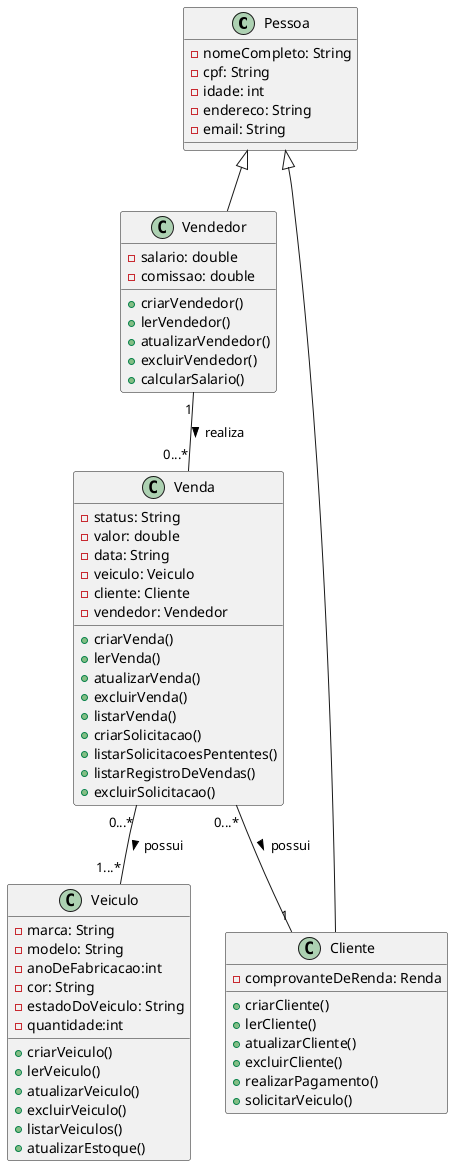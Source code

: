 @startuml "Concessionária"

class Pessoa{
    -nomeCompleto: String
    -cpf: String
    -idade: int
    -endereco: String
    -email: String
}

class Vendedor{
    -salario: double
    -comissao: double
    +criarVendedor()
    +lerVendedor()
    +atualizarVendedor()
    +excluirVendedor()
    +calcularSalario()
}
class Cliente{
    -comprovanteDeRenda: Renda
    +criarCliente()
    +lerCliente()
    +atualizarCliente()
    +excluirCliente()
    +realizarPagamento()
    +solicitarVeiculo()
}

class Veiculo{
    -marca: String 
    -modelo: String
    -anoDeFabricacao:int 
    -cor: String 
    -estadoDoVeiculo: String
    -quantidade:int
    +criarVeiculo()
    +lerVeiculo()
    +atualizarVeiculo()
    +excluirVeiculo()
    +listarVeiculos()
    +atualizarEstoque()
}
class Venda{
    -status: String
    -valor: double 
    -data: String
    -veiculo: Veiculo
    -cliente: Cliente
    -vendedor: Vendedor
    +criarVenda()
    +lerVenda()
    +atualizarVenda()
    +excluirVenda()
    +listarVenda()
    +criarSolicitacao() 
    +listarSolicitacoesPententes()
    +listarRegistroDeVendas()
    +excluirSolicitacao()
}
Pessoa <|-- Vendedor
Pessoa <|-- Cliente 

Vendedor "1"--"0...*" Venda: realiza >
Venda "0...*" -- "1...*" Veiculo: possui >
Venda "0...*" -- "1" Cliente: possui >

@enduml